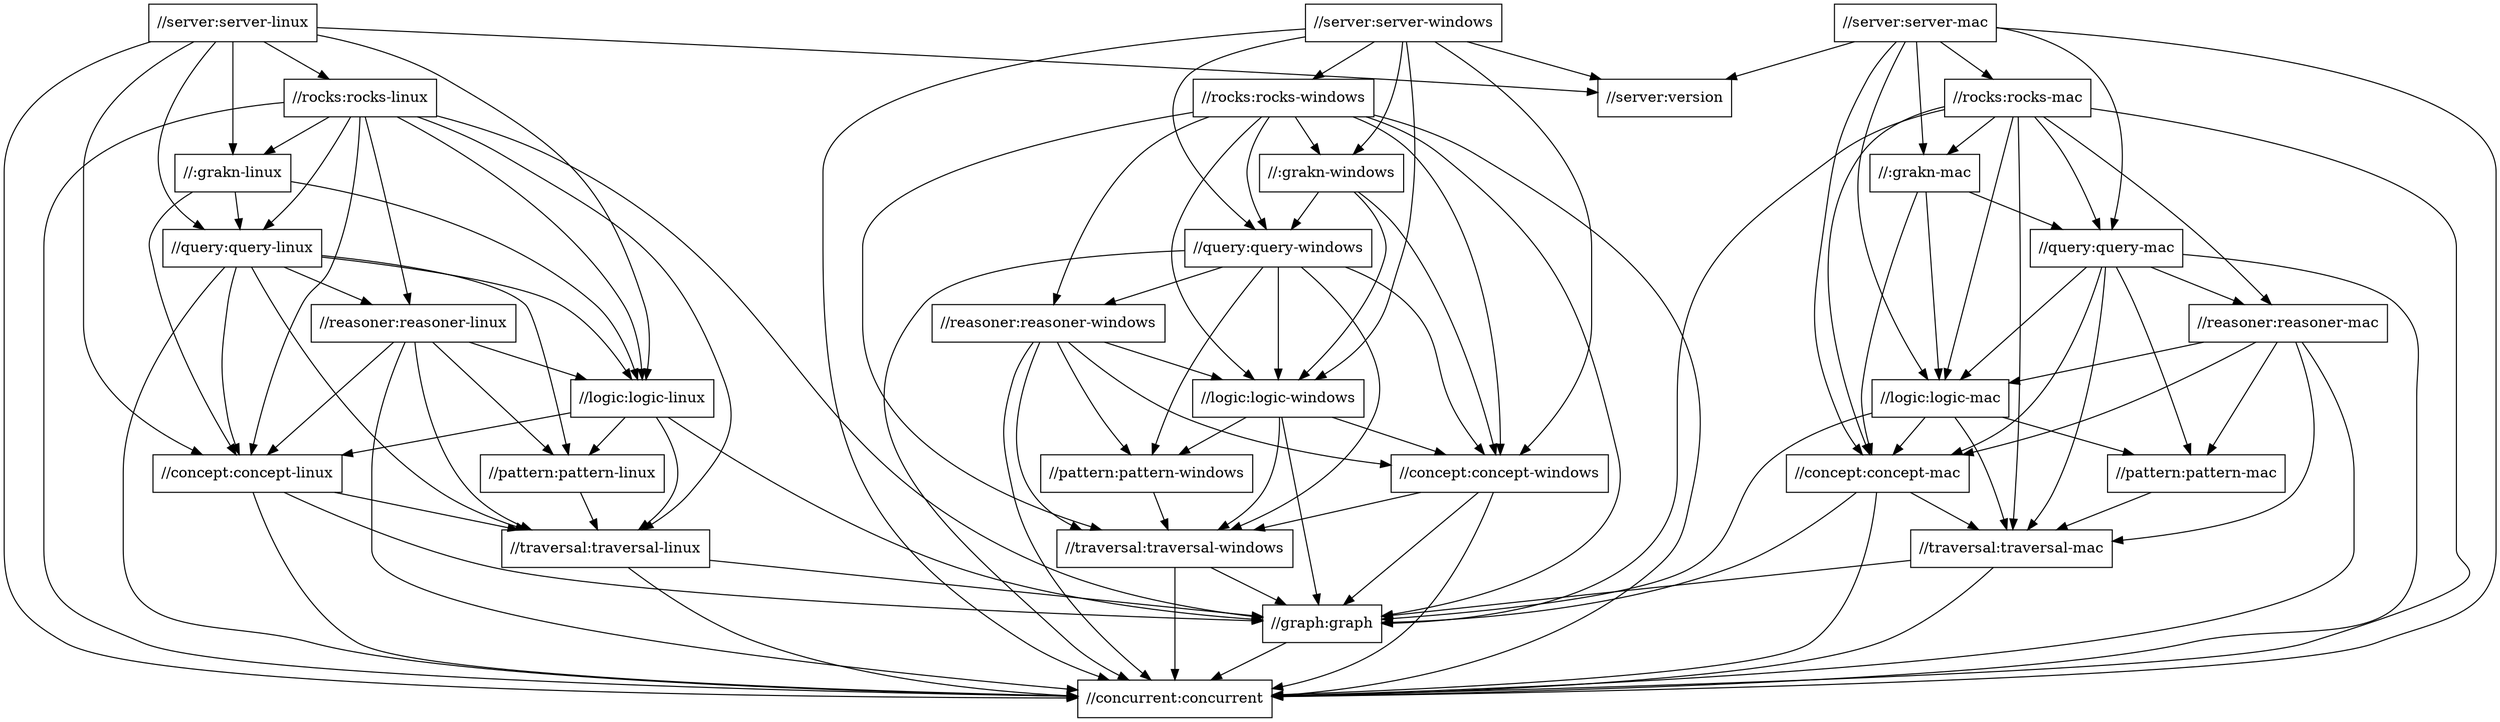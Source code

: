 digraph mygraph {
  node [shape=box];
  "//server:server-linux"
  "//server:server-linux" -> "//:grakn-linux"
  "//server:server-linux" -> "//server:version"
  "//server:server-linux" -> "//concept:concept-linux"
  "//server:server-linux" -> "//concurrent:concurrent"
  "//server:server-linux" -> "//logic:logic-linux"
  "//server:server-linux" -> "//query:query-linux"
  "//server:server-linux" -> "//rocks:rocks-linux"
  "//server:server-windows"
  "//server:server-windows" -> "//:grakn-windows"
  "//server:server-windows" -> "//server:version"
  "//server:server-windows" -> "//concept:concept-windows"
  "//server:server-windows" -> "//concurrent:concurrent"
  "//server:server-windows" -> "//logic:logic-windows"
  "//server:server-windows" -> "//query:query-windows"
  "//server:server-windows" -> "//rocks:rocks-windows"
  "//rocks:rocks-windows"
  "//rocks:rocks-windows" -> "//:grakn-windows"
  "//rocks:rocks-windows" -> "//traversal:traversal-windows"
  "//rocks:rocks-windows" -> "//concept:concept-windows"
  "//rocks:rocks-windows" -> "//concurrent:concurrent"
  "//rocks:rocks-windows" -> "//graph:graph"
  "//rocks:rocks-windows" -> "//logic:logic-windows"
  "//rocks:rocks-windows" -> "//query:query-windows"
  "//rocks:rocks-windows" -> "//reasoner:reasoner-windows"
  "//server:server-mac"
  "//server:server-mac" -> "//:grakn-mac"
  "//server:server-mac" -> "//server:version"
  "//server:server-mac" -> "//concept:concept-mac"
  "//server:server-mac" -> "//concurrent:concurrent"
  "//server:server-mac" -> "//logic:logic-mac"
  "//server:server-mac" -> "//query:query-mac"
  "//server:server-mac" -> "//rocks:rocks-mac"
  "//rocks:rocks-mac"
  "//rocks:rocks-mac" -> "//:grakn-mac"
  "//rocks:rocks-mac" -> "//traversal:traversal-mac"
  "//rocks:rocks-mac" -> "//concept:concept-mac"
  "//rocks:rocks-mac" -> "//concurrent:concurrent"
  "//rocks:rocks-mac" -> "//graph:graph"
  "//rocks:rocks-mac" -> "//logic:logic-mac"
  "//rocks:rocks-mac" -> "//query:query-mac"
  "//rocks:rocks-mac" -> "//reasoner:reasoner-mac"
  "//server:version"
  "//:grakn-windows"
  "//:grakn-windows" -> "//concept:concept-windows"
  "//:grakn-windows" -> "//logic:logic-windows"
  "//:grakn-windows" -> "//query:query-windows"
  "//query:query-windows"
  "//query:query-windows" -> "//traversal:traversal-windows"
  "//query:query-windows" -> "//concept:concept-windows"
  "//query:query-windows" -> "//concurrent:concurrent"
  "//query:query-windows" -> "//logic:logic-windows"
  "//query:query-windows" -> "//pattern:pattern-windows"
  "//query:query-windows" -> "//reasoner:reasoner-windows"
  "//reasoner:reasoner-windows"
  "//reasoner:reasoner-windows" -> "//concept:concept-windows"
  "//reasoner:reasoner-windows" -> "//concurrent:concurrent"
  "//reasoner:reasoner-windows" -> "//logic:logic-windows"
  "//reasoner:reasoner-windows" -> "//pattern:pattern-windows"
  "//reasoner:reasoner-windows" -> "//traversal:traversal-windows"
  "//logic:logic-windows"
  "//logic:logic-windows" -> "//concept:concept-windows"
  "//logic:logic-windows" -> "//graph:graph"
  "//logic:logic-windows" -> "//pattern:pattern-windows"
  "//logic:logic-windows" -> "//traversal:traversal-windows"
  "//pattern:pattern-windows"
  "//pattern:pattern-windows" -> "//traversal:traversal-windows"
  "//concept:concept-windows"
  "//concept:concept-windows" -> "//concurrent:concurrent"
  "//concept:concept-windows" -> "//graph:graph"
  "//concept:concept-windows" -> "//traversal:traversal-windows"
  "//rocks:rocks-linux"
  "//rocks:rocks-linux" -> "//:grakn-linux"
  "//rocks:rocks-linux" -> "//traversal:traversal-linux"
  "//rocks:rocks-linux" -> "//concept:concept-linux"
  "//rocks:rocks-linux" -> "//concurrent:concurrent"
  "//rocks:rocks-linux" -> "//graph:graph"
  "//rocks:rocks-linux" -> "//logic:logic-linux"
  "//rocks:rocks-linux" -> "//query:query-linux"
  "//rocks:rocks-linux" -> "//reasoner:reasoner-linux"
  "//:grakn-linux"
  "//:grakn-linux" -> "//concept:concept-linux"
  "//:grakn-linux" -> "//logic:logic-linux"
  "//:grakn-linux" -> "//query:query-linux"
  "//query:query-linux"
  "//query:query-linux" -> "//traversal:traversal-linux"
  "//query:query-linux" -> "//concept:concept-linux"
  "//query:query-linux" -> "//concurrent:concurrent"
  "//query:query-linux" -> "//logic:logic-linux"
  "//query:query-linux" -> "//pattern:pattern-linux"
  "//query:query-linux" -> "//reasoner:reasoner-linux"
  "//reasoner:reasoner-linux"
  "//reasoner:reasoner-linux" -> "//concept:concept-linux"
  "//reasoner:reasoner-linux" -> "//concurrent:concurrent"
  "//reasoner:reasoner-linux" -> "//logic:logic-linux"
  "//reasoner:reasoner-linux" -> "//pattern:pattern-linux"
  "//reasoner:reasoner-linux" -> "//traversal:traversal-linux"
  "//logic:logic-linux"
  "//logic:logic-linux" -> "//concept:concept-linux"
  "//logic:logic-linux" -> "//graph:graph"
  "//logic:logic-linux" -> "//pattern:pattern-linux"
  "//logic:logic-linux" -> "//traversal:traversal-linux"
  "//pattern:pattern-linux"
  "//pattern:pattern-linux" -> "//traversal:traversal-linux"
  "//concept:concept-linux"
  "//concept:concept-linux" -> "//concurrent:concurrent"
  "//concept:concept-linux" -> "//graph:graph"
  "//concept:concept-linux" -> "//traversal:traversal-linux"
  "//:grakn-mac"
  "//:grakn-mac" -> "//concept:concept-mac"
  "//:grakn-mac" -> "//logic:logic-mac"
  "//:grakn-mac" -> "//query:query-mac"
  "//query:query-mac"
  "//query:query-mac" -> "//traversal:traversal-mac"
  "//query:query-mac" -> "//concept:concept-mac"
  "//query:query-mac" -> "//concurrent:concurrent"
  "//query:query-mac" -> "//logic:logic-mac"
  "//query:query-mac" -> "//pattern:pattern-mac"
  "//query:query-mac" -> "//reasoner:reasoner-mac"
  "//reasoner:reasoner-mac"
  "//reasoner:reasoner-mac" -> "//concept:concept-mac"
  "//reasoner:reasoner-mac" -> "//concurrent:concurrent"
  "//reasoner:reasoner-mac" -> "//logic:logic-mac"
  "//reasoner:reasoner-mac" -> "//pattern:pattern-mac"
  "//reasoner:reasoner-mac" -> "//traversal:traversal-mac"
  "//logic:logic-mac"
  "//logic:logic-mac" -> "//concept:concept-mac"
  "//logic:logic-mac" -> "//graph:graph"
  "//logic:logic-mac" -> "//pattern:pattern-mac"
  "//logic:logic-mac" -> "//traversal:traversal-mac"
  "//pattern:pattern-mac"
  "//pattern:pattern-mac" -> "//traversal:traversal-mac"
  "//traversal:traversal-windows"
  "//traversal:traversal-windows" -> "//concurrent:concurrent"
  "//traversal:traversal-windows" -> "//graph:graph"
  "//concept:concept-mac"
  "//concept:concept-mac" -> "//concurrent:concurrent"
  "//concept:concept-mac" -> "//graph:graph"
  "//concept:concept-mac" -> "//traversal:traversal-mac"
  "//traversal:traversal-mac"
  "//traversal:traversal-mac" -> "//concurrent:concurrent"
  "//traversal:traversal-mac" -> "//graph:graph"
  "//traversal:traversal-linux"
  "//traversal:traversal-linux" -> "//concurrent:concurrent"
  "//traversal:traversal-linux" -> "//graph:graph"
  "//graph:graph"
  "//graph:graph" -> "//concurrent:concurrent"
  "//concurrent:concurrent"
}
